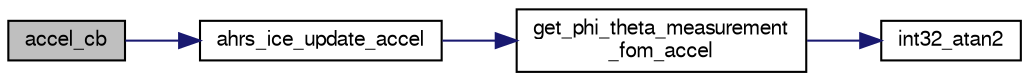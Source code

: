 digraph "accel_cb"
{
  edge [fontname="FreeSans",fontsize="10",labelfontname="FreeSans",labelfontsize="10"];
  node [fontname="FreeSans",fontsize="10",shape=record];
  rankdir="LR";
  Node1 [label="accel_cb",height=0.2,width=0.4,color="black", fillcolor="grey75", style="filled", fontcolor="black"];
  Node1 -> Node2 [color="midnightblue",fontsize="10",style="solid",fontname="FreeSans"];
  Node2 [label="ahrs_ice_update_accel",height=0.2,width=0.4,color="black", fillcolor="white", style="filled",URL="$ahrs__int__cmpl__euler_8c.html#af745c667b581df4ebb05736724bc139f"];
  Node2 -> Node3 [color="midnightblue",fontsize="10",style="solid",fontname="FreeSans"];
  Node3 [label="get_phi_theta_measurement\l_fom_accel",height=0.2,width=0.4,color="black", fillcolor="white", style="filled",URL="$ahrs__int__cmpl__euler_8c.html#a4097208c85111251e79e54ba051303cc"];
  Node3 -> Node4 [color="midnightblue",fontsize="10",style="solid",fontname="FreeSans"];
  Node4 [label="int32_atan2",height=0.2,width=0.4,color="black", fillcolor="white", style="filled",URL="$pprz__trig__int_8c.html#a6956acbbebece339445b927026010cdb"];
}
